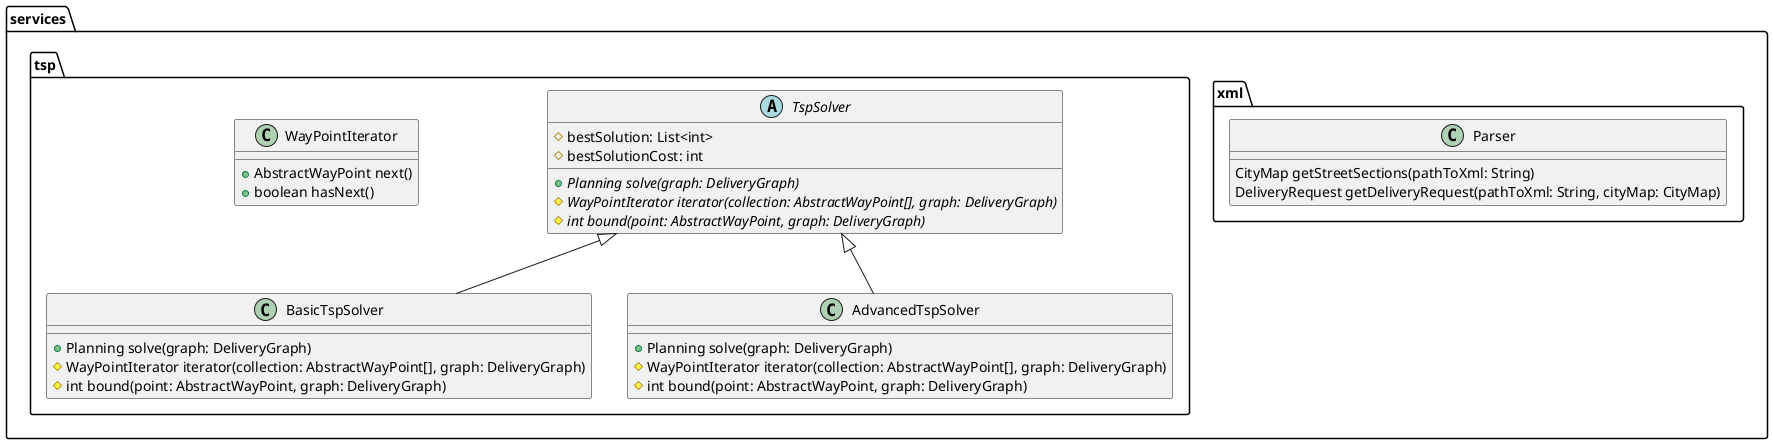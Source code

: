 @startuml

package services {
    package xml {
        class Parser {
            CityMap getStreetSections(pathToXml: String)
            DeliveryRequest getDeliveryRequest(pathToXml: String, cityMap: CityMap)
        }
    }

    package tsp {
        abstract class TspSolver {
            #bestSolution: List<int>
            #bestSolutionCost: int
            +{abstract} Planning solve(graph: DeliveryGraph)
            #{abstract} WayPointIterator iterator(collection: AbstractWayPoint[], graph: DeliveryGraph)
            #{abstract} int bound(point: AbstractWayPoint, graph: DeliveryGraph)
        }

        class BasicTspSolver {
            +Planning solve(graph: DeliveryGraph)
            #WayPointIterator iterator(collection: AbstractWayPoint[], graph: DeliveryGraph)
            #int bound(point: AbstractWayPoint, graph: DeliveryGraph)
        }

        class AdvancedTspSolver {
            +Planning solve(graph: DeliveryGraph)
            #WayPointIterator iterator(collection: AbstractWayPoint[], graph: DeliveryGraph)
            #int bound(point: AbstractWayPoint, graph: DeliveryGraph)
        }

        class WayPointIterator {
            +AbstractWayPoint next()
            +boolean hasNext()
        }

        TspSolver <|-- BasicTspSolver
        TspSolver <|-- AdvancedTspSolver
    }
}



@enduml
